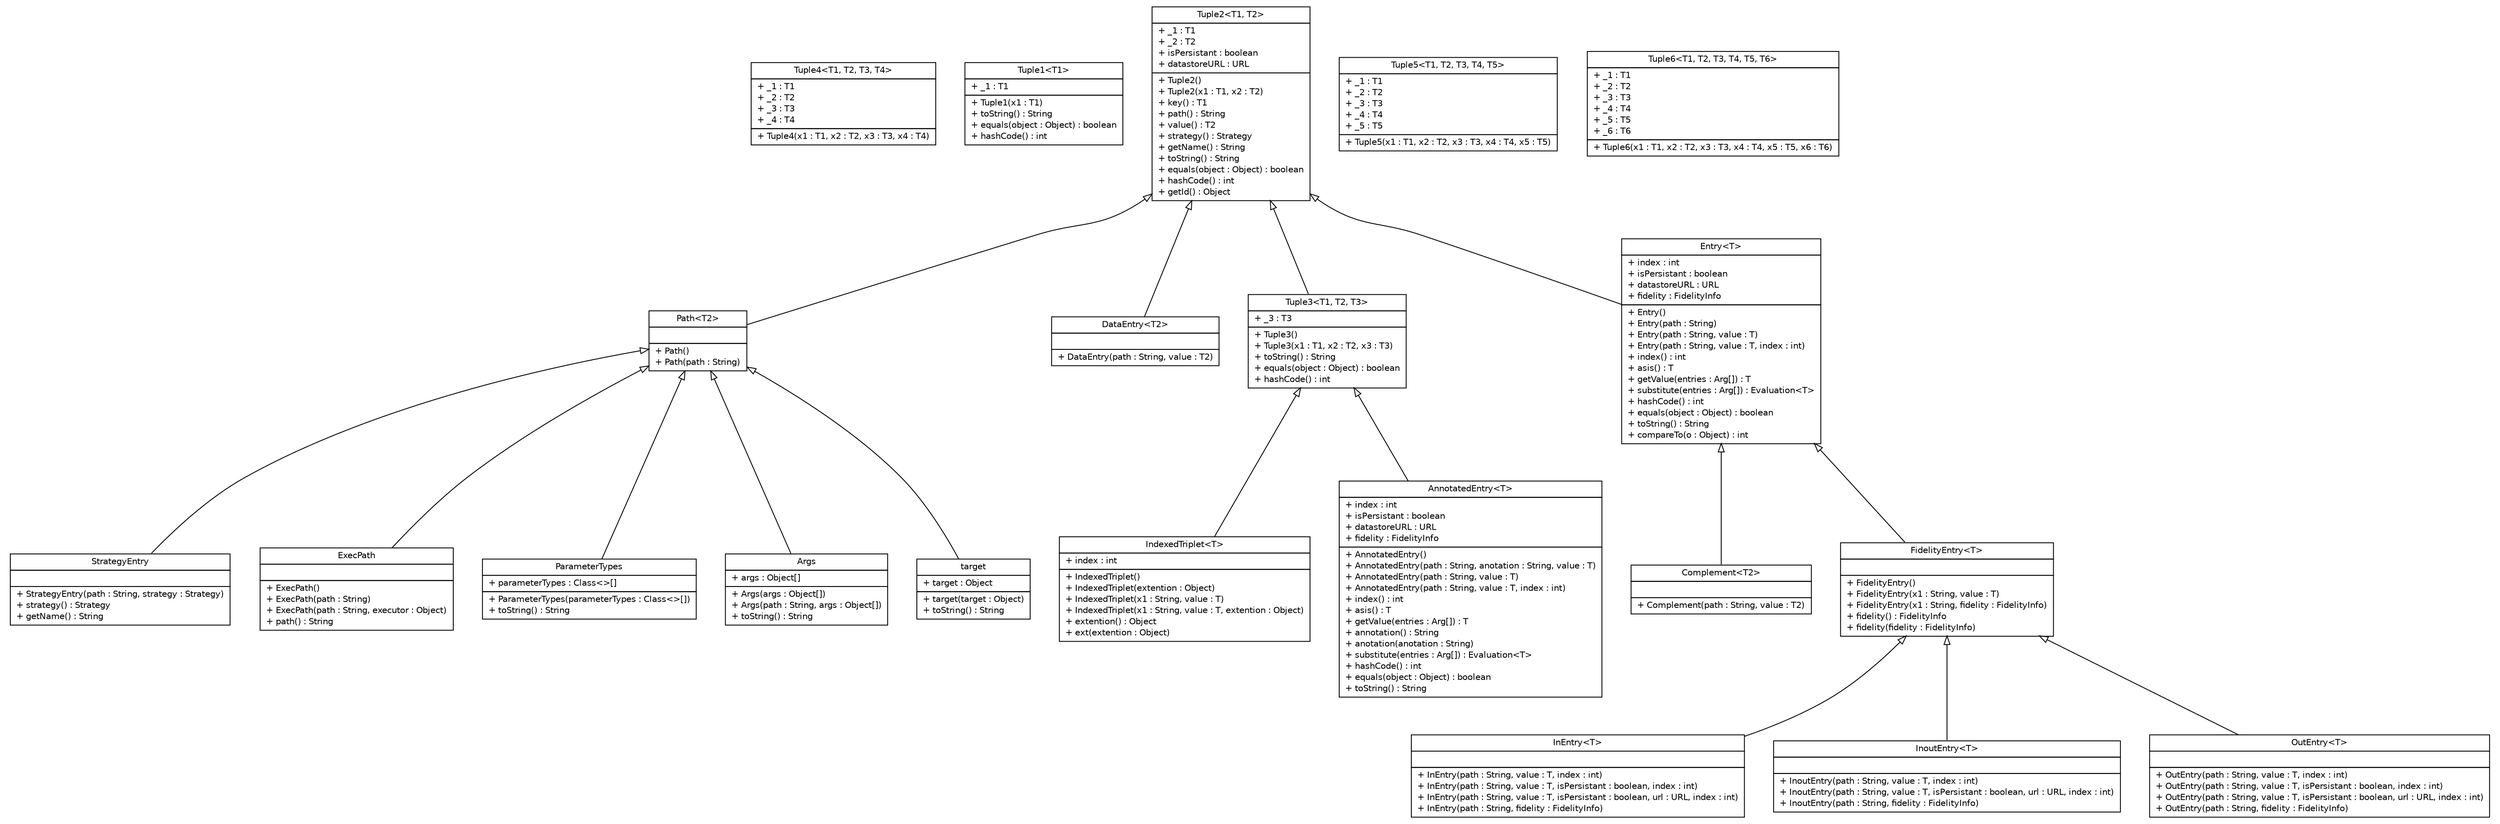#!/usr/local/bin/dot
#
# Class diagram 
# Generated by UMLGraph version R5_6 (http://www.umlgraph.org/)
#

digraph G {
	edge [fontname="Helvetica",fontsize=10,labelfontname="Helvetica",labelfontsize=10];
	node [fontname="Helvetica",fontsize=10,shape=plaintext];
	nodesep=0.25;
	ranksep=0.5;
	// sorcer.co.tuple.Tuple4<T1, T2, T3, T4>
	c18713 [label=<<table title="sorcer.co.tuple.Tuple4" border="0" cellborder="1" cellspacing="0" cellpadding="2" port="p" href="./Tuple4.html">
		<tr><td><table border="0" cellspacing="0" cellpadding="1">
<tr><td align="center" balign="center"> Tuple4&lt;T1, T2, T3, T4&gt; </td></tr>
		</table></td></tr>
		<tr><td><table border="0" cellspacing="0" cellpadding="1">
<tr><td align="left" balign="left"> + _1 : T1 </td></tr>
<tr><td align="left" balign="left"> + _2 : T2 </td></tr>
<tr><td align="left" balign="left"> + _3 : T3 </td></tr>
<tr><td align="left" balign="left"> + _4 : T4 </td></tr>
		</table></td></tr>
		<tr><td><table border="0" cellspacing="0" cellpadding="1">
<tr><td align="left" balign="left"> + Tuple4(x1 : T1, x2 : T2, x3 : T3, x4 : T4) </td></tr>
		</table></td></tr>
		</table>>, URL="./Tuple4.html", fontname="Helvetica", fontcolor="black", fontsize=10.0];
	// sorcer.co.tuple.Tuple1<T1>
	c18714 [label=<<table title="sorcer.co.tuple.Tuple1" border="0" cellborder="1" cellspacing="0" cellpadding="2" port="p" href="./Tuple1.html">
		<tr><td><table border="0" cellspacing="0" cellpadding="1">
<tr><td align="center" balign="center"> Tuple1&lt;T1&gt; </td></tr>
		</table></td></tr>
		<tr><td><table border="0" cellspacing="0" cellpadding="1">
<tr><td align="left" balign="left"> + _1 : T1 </td></tr>
		</table></td></tr>
		<tr><td><table border="0" cellspacing="0" cellpadding="1">
<tr><td align="left" balign="left"> + Tuple1(x1 : T1) </td></tr>
<tr><td align="left" balign="left"> + toString() : String </td></tr>
<tr><td align="left" balign="left"> + equals(object : Object) : boolean </td></tr>
<tr><td align="left" balign="left"> + hashCode() : int </td></tr>
		</table></td></tr>
		</table>>, URL="./Tuple1.html", fontname="Helvetica", fontcolor="black", fontsize=10.0];
	// sorcer.co.tuple.StrategyEntry
	c18715 [label=<<table title="sorcer.co.tuple.StrategyEntry" border="0" cellborder="1" cellspacing="0" cellpadding="2" port="p" href="./StrategyEntry.html">
		<tr><td><table border="0" cellspacing="0" cellpadding="1">
<tr><td align="center" balign="center"> StrategyEntry </td></tr>
		</table></td></tr>
		<tr><td><table border="0" cellspacing="0" cellpadding="1">
<tr><td align="left" balign="left">  </td></tr>
		</table></td></tr>
		<tr><td><table border="0" cellspacing="0" cellpadding="1">
<tr><td align="left" balign="left"> + StrategyEntry(path : String, strategy : Strategy) </td></tr>
<tr><td align="left" balign="left"> + strategy() : Strategy </td></tr>
<tr><td align="left" balign="left"> + getName() : String </td></tr>
		</table></td></tr>
		</table>>, URL="./StrategyEntry.html", fontname="Helvetica", fontcolor="black", fontsize=10.0];
	// sorcer.co.tuple.ExecPath
	c18716 [label=<<table title="sorcer.co.tuple.ExecPath" border="0" cellborder="1" cellspacing="0" cellpadding="2" port="p" href="./ExecPath.html">
		<tr><td><table border="0" cellspacing="0" cellpadding="1">
<tr><td align="center" balign="center"> ExecPath </td></tr>
		</table></td></tr>
		<tr><td><table border="0" cellspacing="0" cellpadding="1">
<tr><td align="left" balign="left">  </td></tr>
		</table></td></tr>
		<tr><td><table border="0" cellspacing="0" cellpadding="1">
<tr><td align="left" balign="left"> + ExecPath() </td></tr>
<tr><td align="left" balign="left"> + ExecPath(path : String) </td></tr>
<tr><td align="left" balign="left"> + ExecPath(path : String, executor : Object) </td></tr>
<tr><td align="left" balign="left"> + path() : String </td></tr>
		</table></td></tr>
		</table>>, URL="./ExecPath.html", fontname="Helvetica", fontcolor="black", fontsize=10.0];
	// sorcer.co.tuple.Path<T2>
	c18717 [label=<<table title="sorcer.co.tuple.Path" border="0" cellborder="1" cellspacing="0" cellpadding="2" port="p" href="./Path.html">
		<tr><td><table border="0" cellspacing="0" cellpadding="1">
<tr><td align="center" balign="center"> Path&lt;T2&gt; </td></tr>
		</table></td></tr>
		<tr><td><table border="0" cellspacing="0" cellpadding="1">
<tr><td align="left" balign="left">  </td></tr>
		</table></td></tr>
		<tr><td><table border="0" cellspacing="0" cellpadding="1">
<tr><td align="left" balign="left"> + Path() </td></tr>
<tr><td align="left" balign="left"> + Path(path : String) </td></tr>
		</table></td></tr>
		</table>>, URL="./Path.html", fontname="Helvetica", fontcolor="black", fontsize=10.0];
	// sorcer.co.tuple.IndexedTriplet<T>
	c18718 [label=<<table title="sorcer.co.tuple.IndexedTriplet" border="0" cellborder="1" cellspacing="0" cellpadding="2" port="p" href="./IndexedTriplet.html">
		<tr><td><table border="0" cellspacing="0" cellpadding="1">
<tr><td align="center" balign="center"> IndexedTriplet&lt;T&gt; </td></tr>
		</table></td></tr>
		<tr><td><table border="0" cellspacing="0" cellpadding="1">
<tr><td align="left" balign="left"> + index : int </td></tr>
		</table></td></tr>
		<tr><td><table border="0" cellspacing="0" cellpadding="1">
<tr><td align="left" balign="left"> + IndexedTriplet() </td></tr>
<tr><td align="left" balign="left"> + IndexedTriplet(extention : Object) </td></tr>
<tr><td align="left" balign="left"> + IndexedTriplet(x1 : String, value : T) </td></tr>
<tr><td align="left" balign="left"> + IndexedTriplet(x1 : String, value : T, extention : Object) </td></tr>
<tr><td align="left" balign="left"> + extention() : Object </td></tr>
<tr><td align="left" balign="left"> + ext(extention : Object) </td></tr>
		</table></td></tr>
		</table>>, URL="./IndexedTriplet.html", fontname="Helvetica", fontcolor="black", fontsize=10.0];
	// sorcer.co.tuple.Tuple5<T1, T2, T3, T4, T5>
	c18719 [label=<<table title="sorcer.co.tuple.Tuple5" border="0" cellborder="1" cellspacing="0" cellpadding="2" port="p" href="./Tuple5.html">
		<tr><td><table border="0" cellspacing="0" cellpadding="1">
<tr><td align="center" balign="center"> Tuple5&lt;T1, T2, T3, T4, T5&gt; </td></tr>
		</table></td></tr>
		<tr><td><table border="0" cellspacing="0" cellpadding="1">
<tr><td align="left" balign="left"> + _1 : T1 </td></tr>
<tr><td align="left" balign="left"> + _2 : T2 </td></tr>
<tr><td align="left" balign="left"> + _3 : T3 </td></tr>
<tr><td align="left" balign="left"> + _4 : T4 </td></tr>
<tr><td align="left" balign="left"> + _5 : T5 </td></tr>
		</table></td></tr>
		<tr><td><table border="0" cellspacing="0" cellpadding="1">
<tr><td align="left" balign="left"> + Tuple5(x1 : T1, x2 : T2, x3 : T3, x4 : T4, x5 : T5) </td></tr>
		</table></td></tr>
		</table>>, URL="./Tuple5.html", fontname="Helvetica", fontcolor="black", fontsize=10.0];
	// sorcer.co.tuple.Complement<T2>
	c18720 [label=<<table title="sorcer.co.tuple.Complement" border="0" cellborder="1" cellspacing="0" cellpadding="2" port="p" href="./Complement.html">
		<tr><td><table border="0" cellspacing="0" cellpadding="1">
<tr><td align="center" balign="center"> Complement&lt;T2&gt; </td></tr>
		</table></td></tr>
		<tr><td><table border="0" cellspacing="0" cellpadding="1">
<tr><td align="left" balign="left">  </td></tr>
		</table></td></tr>
		<tr><td><table border="0" cellspacing="0" cellpadding="1">
<tr><td align="left" balign="left"> + Complement(path : String, value : T2) </td></tr>
		</table></td></tr>
		</table>>, URL="./Complement.html", fontname="Helvetica", fontcolor="black", fontsize=10.0];
	// sorcer.co.tuple.AnnotatedEntry<T>
	c18721 [label=<<table title="sorcer.co.tuple.AnnotatedEntry" border="0" cellborder="1" cellspacing="0" cellpadding="2" port="p" href="./AnnotatedEntry.html">
		<tr><td><table border="0" cellspacing="0" cellpadding="1">
<tr><td align="center" balign="center"> AnnotatedEntry&lt;T&gt; </td></tr>
		</table></td></tr>
		<tr><td><table border="0" cellspacing="0" cellpadding="1">
<tr><td align="left" balign="left"> + index : int </td></tr>
<tr><td align="left" balign="left"> + isPersistant : boolean </td></tr>
<tr><td align="left" balign="left"> + datastoreURL : URL </td></tr>
<tr><td align="left" balign="left"> + fidelity : FidelityInfo </td></tr>
		</table></td></tr>
		<tr><td><table border="0" cellspacing="0" cellpadding="1">
<tr><td align="left" balign="left"> + AnnotatedEntry() </td></tr>
<tr><td align="left" balign="left"> + AnnotatedEntry(path : String, anotation : String, value : T) </td></tr>
<tr><td align="left" balign="left"> + AnnotatedEntry(path : String, value : T) </td></tr>
<tr><td align="left" balign="left"> + AnnotatedEntry(path : String, value : T, index : int) </td></tr>
<tr><td align="left" balign="left"> + index() : int </td></tr>
<tr><td align="left" balign="left"> + asis() : T </td></tr>
<tr><td align="left" balign="left"> + getValue(entries : Arg[]) : T </td></tr>
<tr><td align="left" balign="left"> + annotation() : String </td></tr>
<tr><td align="left" balign="left"> + anotation(anotation : String) </td></tr>
<tr><td align="left" balign="left"> + substitute(entries : Arg[]) : Evaluation&lt;T&gt; </td></tr>
<tr><td align="left" balign="left"> + hashCode() : int </td></tr>
<tr><td align="left" balign="left"> + equals(object : Object) : boolean </td></tr>
<tr><td align="left" balign="left"> + toString() : String </td></tr>
		</table></td></tr>
		</table>>, URL="./AnnotatedEntry.html", fontname="Helvetica", fontcolor="black", fontsize=10.0];
	// sorcer.co.tuple.Tuple6<T1, T2, T3, T4, T5, T6>
	c18722 [label=<<table title="sorcer.co.tuple.Tuple6" border="0" cellborder="1" cellspacing="0" cellpadding="2" port="p" href="./Tuple6.html">
		<tr><td><table border="0" cellspacing="0" cellpadding="1">
<tr><td align="center" balign="center"> Tuple6&lt;T1, T2, T3, T4, T5, T6&gt; </td></tr>
		</table></td></tr>
		<tr><td><table border="0" cellspacing="0" cellpadding="1">
<tr><td align="left" balign="left"> + _1 : T1 </td></tr>
<tr><td align="left" balign="left"> + _2 : T2 </td></tr>
<tr><td align="left" balign="left"> + _3 : T3 </td></tr>
<tr><td align="left" balign="left"> + _4 : T4 </td></tr>
<tr><td align="left" balign="left"> + _5 : T5 </td></tr>
<tr><td align="left" balign="left"> + _6 : T6 </td></tr>
		</table></td></tr>
		<tr><td><table border="0" cellspacing="0" cellpadding="1">
<tr><td align="left" balign="left"> + Tuple6(x1 : T1, x2 : T2, x3 : T3, x4 : T4, x5 : T5, x6 : T6) </td></tr>
		</table></td></tr>
		</table>>, URL="./Tuple6.html", fontname="Helvetica", fontcolor="black", fontsize=10.0];
	// sorcer.co.tuple.InEntry<T>
	c18723 [label=<<table title="sorcer.co.tuple.InEntry" border="0" cellborder="1" cellspacing="0" cellpadding="2" port="p" href="./InEntry.html">
		<tr><td><table border="0" cellspacing="0" cellpadding="1">
<tr><td align="center" balign="center"> InEntry&lt;T&gt; </td></tr>
		</table></td></tr>
		<tr><td><table border="0" cellspacing="0" cellpadding="1">
<tr><td align="left" balign="left">  </td></tr>
		</table></td></tr>
		<tr><td><table border="0" cellspacing="0" cellpadding="1">
<tr><td align="left" balign="left"> + InEntry(path : String, value : T, index : int) </td></tr>
<tr><td align="left" balign="left"> + InEntry(path : String, value : T, isPersistant : boolean, index : int) </td></tr>
<tr><td align="left" balign="left"> + InEntry(path : String, value : T, isPersistant : boolean, url : URL, index : int) </td></tr>
<tr><td align="left" balign="left"> + InEntry(path : String, fidelity : FidelityInfo) </td></tr>
		</table></td></tr>
		</table>>, URL="./InEntry.html", fontname="Helvetica", fontcolor="black", fontsize=10.0];
	// sorcer.co.tuple.DataEntry<T2>
	c18724 [label=<<table title="sorcer.co.tuple.DataEntry" border="0" cellborder="1" cellspacing="0" cellpadding="2" port="p" href="./DataEntry.html">
		<tr><td><table border="0" cellspacing="0" cellpadding="1">
<tr><td align="center" balign="center"> DataEntry&lt;T2&gt; </td></tr>
		</table></td></tr>
		<tr><td><table border="0" cellspacing="0" cellpadding="1">
<tr><td align="left" balign="left">  </td></tr>
		</table></td></tr>
		<tr><td><table border="0" cellspacing="0" cellpadding="1">
<tr><td align="left" balign="left"> + DataEntry(path : String, value : T2) </td></tr>
		</table></td></tr>
		</table>>, URL="./DataEntry.html", fontname="Helvetica", fontcolor="black", fontsize=10.0];
	// sorcer.co.tuple.Tuple2<T1, T2>
	c18725 [label=<<table title="sorcer.co.tuple.Tuple2" border="0" cellborder="1" cellspacing="0" cellpadding="2" port="p" href="./Tuple2.html">
		<tr><td><table border="0" cellspacing="0" cellpadding="1">
<tr><td align="center" balign="center"> Tuple2&lt;T1, T2&gt; </td></tr>
		</table></td></tr>
		<tr><td><table border="0" cellspacing="0" cellpadding="1">
<tr><td align="left" balign="left"> + _1 : T1 </td></tr>
<tr><td align="left" balign="left"> + _2 : T2 </td></tr>
<tr><td align="left" balign="left"> + isPersistant : boolean </td></tr>
<tr><td align="left" balign="left"> + datastoreURL : URL </td></tr>
		</table></td></tr>
		<tr><td><table border="0" cellspacing="0" cellpadding="1">
<tr><td align="left" balign="left"> + Tuple2() </td></tr>
<tr><td align="left" balign="left"> + Tuple2(x1 : T1, x2 : T2) </td></tr>
<tr><td align="left" balign="left"> + key() : T1 </td></tr>
<tr><td align="left" balign="left"> + path() : String </td></tr>
<tr><td align="left" balign="left"> + value() : T2 </td></tr>
<tr><td align="left" balign="left"> + strategy() : Strategy </td></tr>
<tr><td align="left" balign="left"> + getName() : String </td></tr>
<tr><td align="left" balign="left"> + toString() : String </td></tr>
<tr><td align="left" balign="left"> + equals(object : Object) : boolean </td></tr>
<tr><td align="left" balign="left"> + hashCode() : int </td></tr>
<tr><td align="left" balign="left"> + getId() : Object </td></tr>
		</table></td></tr>
		</table>>, URL="./Tuple2.html", fontname="Helvetica", fontcolor="black", fontsize=10.0];
	// sorcer.co.tuple.ParameterTypes
	c18726 [label=<<table title="sorcer.co.tuple.ParameterTypes" border="0" cellborder="1" cellspacing="0" cellpadding="2" port="p" href="./ParameterTypes.html">
		<tr><td><table border="0" cellspacing="0" cellpadding="1">
<tr><td align="center" balign="center"> ParameterTypes </td></tr>
		</table></td></tr>
		<tr><td><table border="0" cellspacing="0" cellpadding="1">
<tr><td align="left" balign="left"> + parameterTypes : Class&lt;&gt;[] </td></tr>
		</table></td></tr>
		<tr><td><table border="0" cellspacing="0" cellpadding="1">
<tr><td align="left" balign="left"> + ParameterTypes(parameterTypes : Class&lt;&gt;[]) </td></tr>
<tr><td align="left" balign="left"> + toString() : String </td></tr>
		</table></td></tr>
		</table>>, URL="./ParameterTypes.html", fontname="Helvetica", fontcolor="black", fontsize=10.0];
	// sorcer.co.tuple.Args
	c18727 [label=<<table title="sorcer.co.tuple.Args" border="0" cellborder="1" cellspacing="0" cellpadding="2" port="p" href="./Args.html">
		<tr><td><table border="0" cellspacing="0" cellpadding="1">
<tr><td align="center" balign="center"> Args </td></tr>
		</table></td></tr>
		<tr><td><table border="0" cellspacing="0" cellpadding="1">
<tr><td align="left" balign="left"> + args : Object[] </td></tr>
		</table></td></tr>
		<tr><td><table border="0" cellspacing="0" cellpadding="1">
<tr><td align="left" balign="left"> + Args(args : Object[]) </td></tr>
<tr><td align="left" balign="left"> + Args(path : String, args : Object[]) </td></tr>
<tr><td align="left" balign="left"> + toString() : String </td></tr>
		</table></td></tr>
		</table>>, URL="./Args.html", fontname="Helvetica", fontcolor="black", fontsize=10.0];
	// sorcer.co.tuple.target
	c18728 [label=<<table title="sorcer.co.tuple.target" border="0" cellborder="1" cellspacing="0" cellpadding="2" port="p" href="./target.html">
		<tr><td><table border="0" cellspacing="0" cellpadding="1">
<tr><td align="center" balign="center"> target </td></tr>
		</table></td></tr>
		<tr><td><table border="0" cellspacing="0" cellpadding="1">
<tr><td align="left" balign="left"> + target : Object </td></tr>
		</table></td></tr>
		<tr><td><table border="0" cellspacing="0" cellpadding="1">
<tr><td align="left" balign="left"> + target(target : Object) </td></tr>
<tr><td align="left" balign="left"> + toString() : String </td></tr>
		</table></td></tr>
		</table>>, URL="./target.html", fontname="Helvetica", fontcolor="black", fontsize=10.0];
	// sorcer.co.tuple.FidelityEntry<T>
	c18729 [label=<<table title="sorcer.co.tuple.FidelityEntry" border="0" cellborder="1" cellspacing="0" cellpadding="2" port="p" href="./FidelityEntry.html">
		<tr><td><table border="0" cellspacing="0" cellpadding="1">
<tr><td align="center" balign="center"> FidelityEntry&lt;T&gt; </td></tr>
		</table></td></tr>
		<tr><td><table border="0" cellspacing="0" cellpadding="1">
<tr><td align="left" balign="left">  </td></tr>
		</table></td></tr>
		<tr><td><table border="0" cellspacing="0" cellpadding="1">
<tr><td align="left" balign="left"> + FidelityEntry() </td></tr>
<tr><td align="left" balign="left"> + FidelityEntry(x1 : String, value : T) </td></tr>
<tr><td align="left" balign="left"> + FidelityEntry(x1 : String, fidelity : FidelityInfo) </td></tr>
<tr><td align="left" balign="left"> + fidelity() : FidelityInfo </td></tr>
<tr><td align="left" balign="left"> + fidelity(fidelity : FidelityInfo) </td></tr>
		</table></td></tr>
		</table>>, URL="./FidelityEntry.html", fontname="Helvetica", fontcolor="black", fontsize=10.0];
	// sorcer.co.tuple.InoutEntry<T>
	c18730 [label=<<table title="sorcer.co.tuple.InoutEntry" border="0" cellborder="1" cellspacing="0" cellpadding="2" port="p" href="./InoutEntry.html">
		<tr><td><table border="0" cellspacing="0" cellpadding="1">
<tr><td align="center" balign="center"> InoutEntry&lt;T&gt; </td></tr>
		</table></td></tr>
		<tr><td><table border="0" cellspacing="0" cellpadding="1">
<tr><td align="left" balign="left">  </td></tr>
		</table></td></tr>
		<tr><td><table border="0" cellspacing="0" cellpadding="1">
<tr><td align="left" balign="left"> + InoutEntry(path : String, value : T, index : int) </td></tr>
<tr><td align="left" balign="left"> + InoutEntry(path : String, value : T, isPersistant : boolean, url : URL, index : int) </td></tr>
<tr><td align="left" balign="left"> + InoutEntry(path : String, fidelity : FidelityInfo) </td></tr>
		</table></td></tr>
		</table>>, URL="./InoutEntry.html", fontname="Helvetica", fontcolor="black", fontsize=10.0];
	// sorcer.co.tuple.Tuple3<T1, T2, T3>
	c18731 [label=<<table title="sorcer.co.tuple.Tuple3" border="0" cellborder="1" cellspacing="0" cellpadding="2" port="p" href="./Tuple3.html">
		<tr><td><table border="0" cellspacing="0" cellpadding="1">
<tr><td align="center" balign="center"> Tuple3&lt;T1, T2, T3&gt; </td></tr>
		</table></td></tr>
		<tr><td><table border="0" cellspacing="0" cellpadding="1">
<tr><td align="left" balign="left"> + _3 : T3 </td></tr>
		</table></td></tr>
		<tr><td><table border="0" cellspacing="0" cellpadding="1">
<tr><td align="left" balign="left"> + Tuple3() </td></tr>
<tr><td align="left" balign="left"> + Tuple3(x1 : T1, x2 : T2, x3 : T3) </td></tr>
<tr><td align="left" balign="left"> + toString() : String </td></tr>
<tr><td align="left" balign="left"> + equals(object : Object) : boolean </td></tr>
<tr><td align="left" balign="left"> + hashCode() : int </td></tr>
		</table></td></tr>
		</table>>, URL="./Tuple3.html", fontname="Helvetica", fontcolor="black", fontsize=10.0];
	// sorcer.co.tuple.OutEntry<T>
	c18732 [label=<<table title="sorcer.co.tuple.OutEntry" border="0" cellborder="1" cellspacing="0" cellpadding="2" port="p" href="./OutEntry.html">
		<tr><td><table border="0" cellspacing="0" cellpadding="1">
<tr><td align="center" balign="center"> OutEntry&lt;T&gt; </td></tr>
		</table></td></tr>
		<tr><td><table border="0" cellspacing="0" cellpadding="1">
<tr><td align="left" balign="left">  </td></tr>
		</table></td></tr>
		<tr><td><table border="0" cellspacing="0" cellpadding="1">
<tr><td align="left" balign="left"> + OutEntry(path : String, value : T, index : int) </td></tr>
<tr><td align="left" balign="left"> + OutEntry(path : String, value : T, isPersistant : boolean, index : int) </td></tr>
<tr><td align="left" balign="left"> + OutEntry(path : String, value : T, isPersistant : boolean, url : URL, index : int) </td></tr>
<tr><td align="left" balign="left"> + OutEntry(path : String, fidelity : FidelityInfo) </td></tr>
		</table></td></tr>
		</table>>, URL="./OutEntry.html", fontname="Helvetica", fontcolor="black", fontsize=10.0];
	// sorcer.co.tuple.Entry<T>
	c18733 [label=<<table title="sorcer.co.tuple.Entry" border="0" cellborder="1" cellspacing="0" cellpadding="2" port="p" href="./Entry.html">
		<tr><td><table border="0" cellspacing="0" cellpadding="1">
<tr><td align="center" balign="center"> Entry&lt;T&gt; </td></tr>
		</table></td></tr>
		<tr><td><table border="0" cellspacing="0" cellpadding="1">
<tr><td align="left" balign="left"> + index : int </td></tr>
<tr><td align="left" balign="left"> + isPersistant : boolean </td></tr>
<tr><td align="left" balign="left"> + datastoreURL : URL </td></tr>
<tr><td align="left" balign="left"> + fidelity : FidelityInfo </td></tr>
		</table></td></tr>
		<tr><td><table border="0" cellspacing="0" cellpadding="1">
<tr><td align="left" balign="left"> + Entry() </td></tr>
<tr><td align="left" balign="left"> + Entry(path : String) </td></tr>
<tr><td align="left" balign="left"> + Entry(path : String, value : T) </td></tr>
<tr><td align="left" balign="left"> + Entry(path : String, value : T, index : int) </td></tr>
<tr><td align="left" balign="left"> + index() : int </td></tr>
<tr><td align="left" balign="left"> + asis() : T </td></tr>
<tr><td align="left" balign="left"> + getValue(entries : Arg[]) : T </td></tr>
<tr><td align="left" balign="left"> + substitute(entries : Arg[]) : Evaluation&lt;T&gt; </td></tr>
<tr><td align="left" balign="left"> + hashCode() : int </td></tr>
<tr><td align="left" balign="left"> + equals(object : Object) : boolean </td></tr>
<tr><td align="left" balign="left"> + toString() : String </td></tr>
<tr><td align="left" balign="left"> + compareTo(o : Object) : int </td></tr>
		</table></td></tr>
		</table>>, URL="./Entry.html", fontname="Helvetica", fontcolor="black", fontsize=10.0];
	//sorcer.co.tuple.StrategyEntry extends sorcer.co.tuple.Path<sorcer.service.Strategy>
	c18717:p -> c18715:p [dir=back,arrowtail=empty];
	//sorcer.co.tuple.ExecPath extends sorcer.co.tuple.Path<java.lang.Object>
	c18717:p -> c18716:p [dir=back,arrowtail=empty];
	//sorcer.co.tuple.Path<T2> extends sorcer.co.tuple.Tuple2<java.lang.String, T2>
	c18725:p -> c18717:p [dir=back,arrowtail=empty];
	//sorcer.co.tuple.IndexedTriplet<T> extends sorcer.co.tuple.Tuple3<java.lang.String, T, java.lang.Object>
	c18731:p -> c18718:p [dir=back,arrowtail=empty];
	//sorcer.co.tuple.Complement<T2> extends sorcer.co.tuple.Entry<T2>
	c18733:p -> c18720:p [dir=back,arrowtail=empty];
	//sorcer.co.tuple.AnnotatedEntry<T> extends sorcer.co.tuple.Tuple3<java.lang.String, T, java.lang.String>
	c18731:p -> c18721:p [dir=back,arrowtail=empty];
	//sorcer.co.tuple.InEntry<T> extends sorcer.co.tuple.FidelityEntry<T>
	c18729:p -> c18723:p [dir=back,arrowtail=empty];
	//sorcer.co.tuple.DataEntry<T2> extends sorcer.co.tuple.Tuple2<java.lang.String, T2>
	c18725:p -> c18724:p [dir=back,arrowtail=empty];
	//sorcer.co.tuple.ParameterTypes extends sorcer.co.tuple.Path
	c18717:p -> c18726:p [dir=back,arrowtail=empty];
	//sorcer.co.tuple.Args extends sorcer.co.tuple.Path
	c18717:p -> c18727:p [dir=back,arrowtail=empty];
	//sorcer.co.tuple.target extends sorcer.co.tuple.Path
	c18717:p -> c18728:p [dir=back,arrowtail=empty];
	//sorcer.co.tuple.FidelityEntry<T> extends sorcer.co.tuple.Entry<T>
	c18733:p -> c18729:p [dir=back,arrowtail=empty];
	//sorcer.co.tuple.InoutEntry<T> extends sorcer.co.tuple.FidelityEntry<T>
	c18729:p -> c18730:p [dir=back,arrowtail=empty];
	//sorcer.co.tuple.Tuple3<T1, T2, T3> extends sorcer.co.tuple.Tuple2<T1, T2>
	c18725:p -> c18731:p [dir=back,arrowtail=empty];
	//sorcer.co.tuple.OutEntry<T> extends sorcer.co.tuple.FidelityEntry<T>
	c18729:p -> c18732:p [dir=back,arrowtail=empty];
	//sorcer.co.tuple.Entry<T> extends sorcer.co.tuple.Tuple2<java.lang.String, T>
	c18725:p -> c18733:p [dir=back,arrowtail=empty];
}

